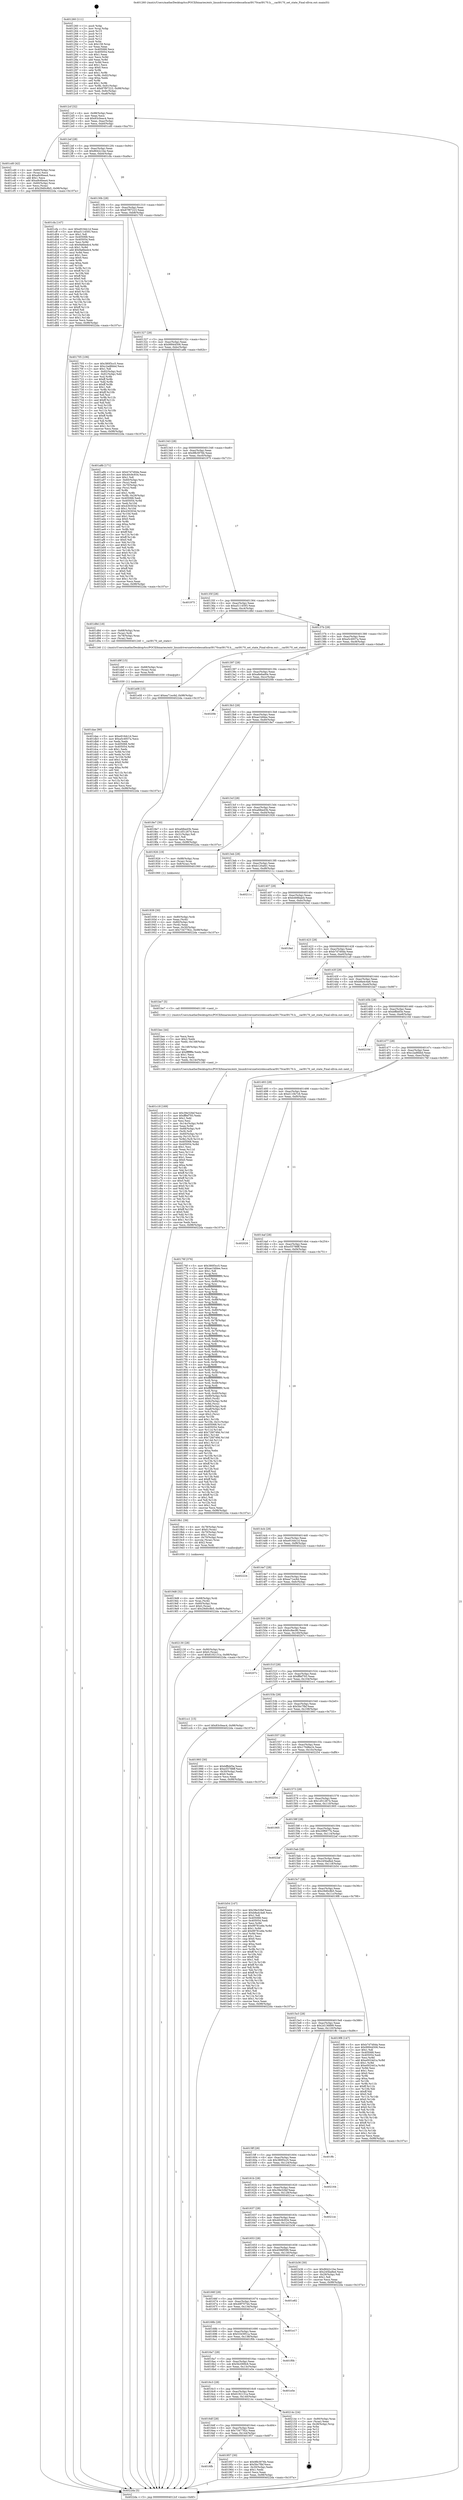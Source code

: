 digraph "0x401260" {
  label = "0x401260 (/mnt/c/Users/mathe/Desktop/tcc/POCII/binaries/extr_linuxdriversnetwirelessathcarl9170carl9170.h___carl9170_set_state_Final-ollvm.out::main(0))"
  labelloc = "t"
  node[shape=record]

  Entry [label="",width=0.3,height=0.3,shape=circle,fillcolor=black,style=filled]
  "0x4012cf" [label="{
     0x4012cf [32]\l
     | [instrs]\l
     &nbsp;&nbsp;0x4012cf \<+6\>: mov -0x98(%rbp),%eax\l
     &nbsp;&nbsp;0x4012d5 \<+2\>: mov %eax,%ecx\l
     &nbsp;&nbsp;0x4012d7 \<+6\>: sub $0x83c0eac4,%ecx\l
     &nbsp;&nbsp;0x4012dd \<+6\>: mov %eax,-0xac(%rbp)\l
     &nbsp;&nbsp;0x4012e3 \<+6\>: mov %ecx,-0xb0(%rbp)\l
     &nbsp;&nbsp;0x4012e9 \<+6\>: je 0000000000401cd0 \<main+0xa70\>\l
  }"]
  "0x401cd0" [label="{
     0x401cd0 [42]\l
     | [instrs]\l
     &nbsp;&nbsp;0x401cd0 \<+4\>: mov -0x60(%rbp),%rax\l
     &nbsp;&nbsp;0x401cd4 \<+2\>: mov (%rax),%ecx\l
     &nbsp;&nbsp;0x401cd6 \<+6\>: sub $0xa9c6bea4,%ecx\l
     &nbsp;&nbsp;0x401cdc \<+3\>: add $0x1,%ecx\l
     &nbsp;&nbsp;0x401cdf \<+6\>: add $0xa9c6bea4,%ecx\l
     &nbsp;&nbsp;0x401ce5 \<+4\>: mov -0x60(%rbp),%rax\l
     &nbsp;&nbsp;0x401ce9 \<+2\>: mov %ecx,(%rax)\l
     &nbsp;&nbsp;0x401ceb \<+10\>: movl $0x29d0c8b5,-0x98(%rbp)\l
     &nbsp;&nbsp;0x401cf5 \<+5\>: jmp 00000000004022da \<main+0x107a\>\l
  }"]
  "0x4012ef" [label="{
     0x4012ef [28]\l
     | [instrs]\l
     &nbsp;&nbsp;0x4012ef \<+5\>: jmp 00000000004012f4 \<main+0x94\>\l
     &nbsp;&nbsp;0x4012f4 \<+6\>: mov -0xac(%rbp),%eax\l
     &nbsp;&nbsp;0x4012fa \<+5\>: sub $0x8642c1be,%eax\l
     &nbsp;&nbsp;0x4012ff \<+6\>: mov %eax,-0xb4(%rbp)\l
     &nbsp;&nbsp;0x401305 \<+6\>: je 0000000000401cfa \<main+0xa9a\>\l
  }"]
  Exit [label="",width=0.3,height=0.3,shape=circle,fillcolor=black,style=filled,peripheries=2]
  "0x401cfa" [label="{
     0x401cfa [147]\l
     | [instrs]\l
     &nbsp;&nbsp;0x401cfa \<+5\>: mov $0xe916dc1d,%eax\l
     &nbsp;&nbsp;0x401cff \<+5\>: mov $0xa5114593,%ecx\l
     &nbsp;&nbsp;0x401d04 \<+2\>: mov $0x1,%dl\l
     &nbsp;&nbsp;0x401d06 \<+7\>: mov 0x405068,%esi\l
     &nbsp;&nbsp;0x401d0d \<+7\>: mov 0x405054,%edi\l
     &nbsp;&nbsp;0x401d14 \<+3\>: mov %esi,%r8d\l
     &nbsp;&nbsp;0x401d17 \<+7\>: sub $0x9a6bedc4,%r8d\l
     &nbsp;&nbsp;0x401d1e \<+4\>: sub $0x1,%r8d\l
     &nbsp;&nbsp;0x401d22 \<+7\>: add $0x9a6bedc4,%r8d\l
     &nbsp;&nbsp;0x401d29 \<+4\>: imul %r8d,%esi\l
     &nbsp;&nbsp;0x401d2d \<+3\>: and $0x1,%esi\l
     &nbsp;&nbsp;0x401d30 \<+3\>: cmp $0x0,%esi\l
     &nbsp;&nbsp;0x401d33 \<+4\>: sete %r9b\l
     &nbsp;&nbsp;0x401d37 \<+3\>: cmp $0xa,%edi\l
     &nbsp;&nbsp;0x401d3a \<+4\>: setl %r10b\l
     &nbsp;&nbsp;0x401d3e \<+3\>: mov %r9b,%r11b\l
     &nbsp;&nbsp;0x401d41 \<+4\>: xor $0xff,%r11b\l
     &nbsp;&nbsp;0x401d45 \<+3\>: mov %r10b,%bl\l
     &nbsp;&nbsp;0x401d48 \<+3\>: xor $0xff,%bl\l
     &nbsp;&nbsp;0x401d4b \<+3\>: xor $0x0,%dl\l
     &nbsp;&nbsp;0x401d4e \<+3\>: mov %r11b,%r14b\l
     &nbsp;&nbsp;0x401d51 \<+4\>: and $0x0,%r14b\l
     &nbsp;&nbsp;0x401d55 \<+3\>: and %dl,%r9b\l
     &nbsp;&nbsp;0x401d58 \<+3\>: mov %bl,%r15b\l
     &nbsp;&nbsp;0x401d5b \<+4\>: and $0x0,%r15b\l
     &nbsp;&nbsp;0x401d5f \<+3\>: and %dl,%r10b\l
     &nbsp;&nbsp;0x401d62 \<+3\>: or %r9b,%r14b\l
     &nbsp;&nbsp;0x401d65 \<+3\>: or %r10b,%r15b\l
     &nbsp;&nbsp;0x401d68 \<+3\>: xor %r15b,%r14b\l
     &nbsp;&nbsp;0x401d6b \<+3\>: or %bl,%r11b\l
     &nbsp;&nbsp;0x401d6e \<+4\>: xor $0xff,%r11b\l
     &nbsp;&nbsp;0x401d72 \<+3\>: or $0x0,%dl\l
     &nbsp;&nbsp;0x401d75 \<+3\>: and %dl,%r11b\l
     &nbsp;&nbsp;0x401d78 \<+3\>: or %r11b,%r14b\l
     &nbsp;&nbsp;0x401d7b \<+4\>: test $0x1,%r14b\l
     &nbsp;&nbsp;0x401d7f \<+3\>: cmovne %ecx,%eax\l
     &nbsp;&nbsp;0x401d82 \<+6\>: mov %eax,-0x98(%rbp)\l
     &nbsp;&nbsp;0x401d88 \<+5\>: jmp 00000000004022da \<main+0x107a\>\l
  }"]
  "0x40130b" [label="{
     0x40130b [28]\l
     | [instrs]\l
     &nbsp;&nbsp;0x40130b \<+5\>: jmp 0000000000401310 \<main+0xb0\>\l
     &nbsp;&nbsp;0x401310 \<+6\>: mov -0xac(%rbp),%eax\l
     &nbsp;&nbsp;0x401316 \<+5\>: sub $0x87f97223,%eax\l
     &nbsp;&nbsp;0x40131b \<+6\>: mov %eax,-0xb8(%rbp)\l
     &nbsp;&nbsp;0x401321 \<+6\>: je 0000000000401705 \<main+0x4a5\>\l
  }"]
  "0x401dae" [label="{
     0x401dae [90]\l
     | [instrs]\l
     &nbsp;&nbsp;0x401dae \<+5\>: mov $0xe916dc1d,%esi\l
     &nbsp;&nbsp;0x401db3 \<+5\>: mov $0xa5c4937a,%ecx\l
     &nbsp;&nbsp;0x401db8 \<+2\>: xor %edx,%edx\l
     &nbsp;&nbsp;0x401dba \<+8\>: mov 0x405068,%r8d\l
     &nbsp;&nbsp;0x401dc2 \<+8\>: mov 0x405054,%r9d\l
     &nbsp;&nbsp;0x401dca \<+3\>: sub $0x1,%edx\l
     &nbsp;&nbsp;0x401dcd \<+3\>: mov %r8d,%r10d\l
     &nbsp;&nbsp;0x401dd0 \<+3\>: add %edx,%r10d\l
     &nbsp;&nbsp;0x401dd3 \<+4\>: imul %r10d,%r8d\l
     &nbsp;&nbsp;0x401dd7 \<+4\>: and $0x1,%r8d\l
     &nbsp;&nbsp;0x401ddb \<+4\>: cmp $0x0,%r8d\l
     &nbsp;&nbsp;0x401ddf \<+4\>: sete %r11b\l
     &nbsp;&nbsp;0x401de3 \<+4\>: cmp $0xa,%r9d\l
     &nbsp;&nbsp;0x401de7 \<+3\>: setl %bl\l
     &nbsp;&nbsp;0x401dea \<+3\>: mov %r11b,%r14b\l
     &nbsp;&nbsp;0x401ded \<+3\>: and %bl,%r14b\l
     &nbsp;&nbsp;0x401df0 \<+3\>: xor %bl,%r11b\l
     &nbsp;&nbsp;0x401df3 \<+3\>: or %r11b,%r14b\l
     &nbsp;&nbsp;0x401df6 \<+4\>: test $0x1,%r14b\l
     &nbsp;&nbsp;0x401dfa \<+3\>: cmovne %ecx,%esi\l
     &nbsp;&nbsp;0x401dfd \<+6\>: mov %esi,-0x98(%rbp)\l
     &nbsp;&nbsp;0x401e03 \<+5\>: jmp 00000000004022da \<main+0x107a\>\l
  }"]
  "0x401705" [label="{
     0x401705 [106]\l
     | [instrs]\l
     &nbsp;&nbsp;0x401705 \<+5\>: mov $0x380f3cc5,%eax\l
     &nbsp;&nbsp;0x40170a \<+5\>: mov $0xc2ad6bbd,%ecx\l
     &nbsp;&nbsp;0x40170f \<+2\>: mov $0x1,%dl\l
     &nbsp;&nbsp;0x401711 \<+7\>: mov -0x92(%rbp),%sil\l
     &nbsp;&nbsp;0x401718 \<+7\>: mov -0x91(%rbp),%dil\l
     &nbsp;&nbsp;0x40171f \<+3\>: mov %sil,%r8b\l
     &nbsp;&nbsp;0x401722 \<+4\>: xor $0xff,%r8b\l
     &nbsp;&nbsp;0x401726 \<+3\>: mov %dil,%r9b\l
     &nbsp;&nbsp;0x401729 \<+4\>: xor $0xff,%r9b\l
     &nbsp;&nbsp;0x40172d \<+3\>: xor $0x1,%dl\l
     &nbsp;&nbsp;0x401730 \<+3\>: mov %r8b,%r10b\l
     &nbsp;&nbsp;0x401733 \<+4\>: and $0xff,%r10b\l
     &nbsp;&nbsp;0x401737 \<+3\>: and %dl,%sil\l
     &nbsp;&nbsp;0x40173a \<+3\>: mov %r9b,%r11b\l
     &nbsp;&nbsp;0x40173d \<+4\>: and $0xff,%r11b\l
     &nbsp;&nbsp;0x401741 \<+3\>: and %dl,%dil\l
     &nbsp;&nbsp;0x401744 \<+3\>: or %sil,%r10b\l
     &nbsp;&nbsp;0x401747 \<+3\>: or %dil,%r11b\l
     &nbsp;&nbsp;0x40174a \<+3\>: xor %r11b,%r10b\l
     &nbsp;&nbsp;0x40174d \<+3\>: or %r9b,%r8b\l
     &nbsp;&nbsp;0x401750 \<+4\>: xor $0xff,%r8b\l
     &nbsp;&nbsp;0x401754 \<+3\>: or $0x1,%dl\l
     &nbsp;&nbsp;0x401757 \<+3\>: and %dl,%r8b\l
     &nbsp;&nbsp;0x40175a \<+3\>: or %r8b,%r10b\l
     &nbsp;&nbsp;0x40175d \<+4\>: test $0x1,%r10b\l
     &nbsp;&nbsp;0x401761 \<+3\>: cmovne %ecx,%eax\l
     &nbsp;&nbsp;0x401764 \<+6\>: mov %eax,-0x98(%rbp)\l
     &nbsp;&nbsp;0x40176a \<+5\>: jmp 00000000004022da \<main+0x107a\>\l
  }"]
  "0x401327" [label="{
     0x401327 [28]\l
     | [instrs]\l
     &nbsp;&nbsp;0x401327 \<+5\>: jmp 000000000040132c \<main+0xcc\>\l
     &nbsp;&nbsp;0x40132c \<+6\>: mov -0xac(%rbp),%eax\l
     &nbsp;&nbsp;0x401332 \<+5\>: sub $0x99944506,%eax\l
     &nbsp;&nbsp;0x401337 \<+6\>: mov %eax,-0xbc(%rbp)\l
     &nbsp;&nbsp;0x40133d \<+6\>: je 0000000000401a8b \<main+0x82b\>\l
  }"]
  "0x4022da" [label="{
     0x4022da [5]\l
     | [instrs]\l
     &nbsp;&nbsp;0x4022da \<+5\>: jmp 00000000004012cf \<main+0x6f\>\l
  }"]
  "0x401260" [label="{
     0x401260 [111]\l
     | [instrs]\l
     &nbsp;&nbsp;0x401260 \<+1\>: push %rbp\l
     &nbsp;&nbsp;0x401261 \<+3\>: mov %rsp,%rbp\l
     &nbsp;&nbsp;0x401264 \<+2\>: push %r15\l
     &nbsp;&nbsp;0x401266 \<+2\>: push %r14\l
     &nbsp;&nbsp;0x401268 \<+2\>: push %r13\l
     &nbsp;&nbsp;0x40126a \<+2\>: push %r12\l
     &nbsp;&nbsp;0x40126c \<+1\>: push %rbx\l
     &nbsp;&nbsp;0x40126d \<+7\>: sub $0x158,%rsp\l
     &nbsp;&nbsp;0x401274 \<+2\>: xor %eax,%eax\l
     &nbsp;&nbsp;0x401276 \<+7\>: mov 0x405068,%ecx\l
     &nbsp;&nbsp;0x40127d \<+7\>: mov 0x405054,%edx\l
     &nbsp;&nbsp;0x401284 \<+3\>: sub $0x1,%eax\l
     &nbsp;&nbsp;0x401287 \<+3\>: mov %ecx,%r8d\l
     &nbsp;&nbsp;0x40128a \<+3\>: add %eax,%r8d\l
     &nbsp;&nbsp;0x40128d \<+4\>: imul %r8d,%ecx\l
     &nbsp;&nbsp;0x401291 \<+3\>: and $0x1,%ecx\l
     &nbsp;&nbsp;0x401294 \<+3\>: cmp $0x0,%ecx\l
     &nbsp;&nbsp;0x401297 \<+4\>: sete %r9b\l
     &nbsp;&nbsp;0x40129b \<+4\>: and $0x1,%r9b\l
     &nbsp;&nbsp;0x40129f \<+7\>: mov %r9b,-0x92(%rbp)\l
     &nbsp;&nbsp;0x4012a6 \<+3\>: cmp $0xa,%edx\l
     &nbsp;&nbsp;0x4012a9 \<+4\>: setl %r9b\l
     &nbsp;&nbsp;0x4012ad \<+4\>: and $0x1,%r9b\l
     &nbsp;&nbsp;0x4012b1 \<+7\>: mov %r9b,-0x91(%rbp)\l
     &nbsp;&nbsp;0x4012b8 \<+10\>: movl $0x87f97223,-0x98(%rbp)\l
     &nbsp;&nbsp;0x4012c2 \<+6\>: mov %edi,-0x9c(%rbp)\l
     &nbsp;&nbsp;0x4012c8 \<+7\>: mov %rsi,-0xa8(%rbp)\l
  }"]
  "0x401d9f" [label="{
     0x401d9f [15]\l
     | [instrs]\l
     &nbsp;&nbsp;0x401d9f \<+4\>: mov -0x68(%rbp),%rax\l
     &nbsp;&nbsp;0x401da3 \<+3\>: mov (%rax),%rax\l
     &nbsp;&nbsp;0x401da6 \<+3\>: mov %rax,%rdi\l
     &nbsp;&nbsp;0x401da9 \<+5\>: call 0000000000401030 \<free@plt\>\l
     | [calls]\l
     &nbsp;&nbsp;0x401030 \{1\} (unknown)\l
  }"]
  "0x401a8b" [label="{
     0x401a8b [171]\l
     | [instrs]\l
     &nbsp;&nbsp;0x401a8b \<+5\>: mov $0xb7d7d0da,%eax\l
     &nbsp;&nbsp;0x401a90 \<+5\>: mov $0x40c9c934,%ecx\l
     &nbsp;&nbsp;0x401a95 \<+2\>: mov $0x1,%dl\l
     &nbsp;&nbsp;0x401a97 \<+4\>: mov -0x60(%rbp),%rsi\l
     &nbsp;&nbsp;0x401a9b \<+2\>: mov (%rsi),%edi\l
     &nbsp;&nbsp;0x401a9d \<+4\>: mov -0x70(%rbp),%rsi\l
     &nbsp;&nbsp;0x401aa1 \<+2\>: cmp (%rsi),%edi\l
     &nbsp;&nbsp;0x401aa3 \<+4\>: setl %r8b\l
     &nbsp;&nbsp;0x401aa7 \<+4\>: and $0x1,%r8b\l
     &nbsp;&nbsp;0x401aab \<+4\>: mov %r8b,-0x29(%rbp)\l
     &nbsp;&nbsp;0x401aaf \<+7\>: mov 0x405068,%edi\l
     &nbsp;&nbsp;0x401ab6 \<+8\>: mov 0x405054,%r9d\l
     &nbsp;&nbsp;0x401abe \<+3\>: mov %edi,%r10d\l
     &nbsp;&nbsp;0x401ac1 \<+7\>: add $0x430303d,%r10d\l
     &nbsp;&nbsp;0x401ac8 \<+4\>: sub $0x1,%r10d\l
     &nbsp;&nbsp;0x401acc \<+7\>: sub $0x430303d,%r10d\l
     &nbsp;&nbsp;0x401ad3 \<+4\>: imul %r10d,%edi\l
     &nbsp;&nbsp;0x401ad7 \<+3\>: and $0x1,%edi\l
     &nbsp;&nbsp;0x401ada \<+3\>: cmp $0x0,%edi\l
     &nbsp;&nbsp;0x401add \<+4\>: sete %r8b\l
     &nbsp;&nbsp;0x401ae1 \<+4\>: cmp $0xa,%r9d\l
     &nbsp;&nbsp;0x401ae5 \<+4\>: setl %r11b\l
     &nbsp;&nbsp;0x401ae9 \<+3\>: mov %r8b,%bl\l
     &nbsp;&nbsp;0x401aec \<+3\>: xor $0xff,%bl\l
     &nbsp;&nbsp;0x401aef \<+3\>: mov %r11b,%r14b\l
     &nbsp;&nbsp;0x401af2 \<+4\>: xor $0xff,%r14b\l
     &nbsp;&nbsp;0x401af6 \<+3\>: xor $0x0,%dl\l
     &nbsp;&nbsp;0x401af9 \<+3\>: mov %bl,%r15b\l
     &nbsp;&nbsp;0x401afc \<+4\>: and $0x0,%r15b\l
     &nbsp;&nbsp;0x401b00 \<+3\>: and %dl,%r8b\l
     &nbsp;&nbsp;0x401b03 \<+3\>: mov %r14b,%r12b\l
     &nbsp;&nbsp;0x401b06 \<+4\>: and $0x0,%r12b\l
     &nbsp;&nbsp;0x401b0a \<+3\>: and %dl,%r11b\l
     &nbsp;&nbsp;0x401b0d \<+3\>: or %r8b,%r15b\l
     &nbsp;&nbsp;0x401b10 \<+3\>: or %r11b,%r12b\l
     &nbsp;&nbsp;0x401b13 \<+3\>: xor %r12b,%r15b\l
     &nbsp;&nbsp;0x401b16 \<+3\>: or %r14b,%bl\l
     &nbsp;&nbsp;0x401b19 \<+3\>: xor $0xff,%bl\l
     &nbsp;&nbsp;0x401b1c \<+3\>: or $0x0,%dl\l
     &nbsp;&nbsp;0x401b1f \<+2\>: and %dl,%bl\l
     &nbsp;&nbsp;0x401b21 \<+3\>: or %bl,%r15b\l
     &nbsp;&nbsp;0x401b24 \<+4\>: test $0x1,%r15b\l
     &nbsp;&nbsp;0x401b28 \<+3\>: cmovne %ecx,%eax\l
     &nbsp;&nbsp;0x401b2b \<+6\>: mov %eax,-0x98(%rbp)\l
     &nbsp;&nbsp;0x401b31 \<+5\>: jmp 00000000004022da \<main+0x107a\>\l
  }"]
  "0x401343" [label="{
     0x401343 [28]\l
     | [instrs]\l
     &nbsp;&nbsp;0x401343 \<+5\>: jmp 0000000000401348 \<main+0xe8\>\l
     &nbsp;&nbsp;0x401348 \<+6\>: mov -0xac(%rbp),%eax\l
     &nbsp;&nbsp;0x40134e \<+5\>: sub $0x9fb3976b,%eax\l
     &nbsp;&nbsp;0x401353 \<+6\>: mov %eax,-0xc0(%rbp)\l
     &nbsp;&nbsp;0x401359 \<+6\>: je 0000000000401975 \<main+0x715\>\l
  }"]
  "0x401c18" [label="{
     0x401c18 [169]\l
     | [instrs]\l
     &nbsp;&nbsp;0x401c18 \<+5\>: mov $0x39e32fef,%ecx\l
     &nbsp;&nbsp;0x401c1d \<+5\>: mov $0xfffef793,%edx\l
     &nbsp;&nbsp;0x401c22 \<+3\>: mov $0x1,%dil\l
     &nbsp;&nbsp;0x401c25 \<+2\>: xor %esi,%esi\l
     &nbsp;&nbsp;0x401c27 \<+7\>: mov -0x14c(%rbp),%r8d\l
     &nbsp;&nbsp;0x401c2e \<+4\>: imul %eax,%r8d\l
     &nbsp;&nbsp;0x401c32 \<+4\>: mov -0x68(%rbp),%r9\l
     &nbsp;&nbsp;0x401c36 \<+3\>: mov (%r9),%r9\l
     &nbsp;&nbsp;0x401c39 \<+4\>: mov -0x60(%rbp),%r10\l
     &nbsp;&nbsp;0x401c3d \<+3\>: movslq (%r10),%r10\l
     &nbsp;&nbsp;0x401c40 \<+4\>: mov %r8d,(%r9,%r10,4)\l
     &nbsp;&nbsp;0x401c44 \<+7\>: mov 0x405068,%eax\l
     &nbsp;&nbsp;0x401c4b \<+8\>: mov 0x405054,%r8d\l
     &nbsp;&nbsp;0x401c53 \<+3\>: sub $0x1,%esi\l
     &nbsp;&nbsp;0x401c56 \<+3\>: mov %eax,%r11d\l
     &nbsp;&nbsp;0x401c59 \<+3\>: add %esi,%r11d\l
     &nbsp;&nbsp;0x401c5c \<+4\>: imul %r11d,%eax\l
     &nbsp;&nbsp;0x401c60 \<+3\>: and $0x1,%eax\l
     &nbsp;&nbsp;0x401c63 \<+3\>: cmp $0x0,%eax\l
     &nbsp;&nbsp;0x401c66 \<+3\>: sete %bl\l
     &nbsp;&nbsp;0x401c69 \<+4\>: cmp $0xa,%r8d\l
     &nbsp;&nbsp;0x401c6d \<+4\>: setl %r14b\l
     &nbsp;&nbsp;0x401c71 \<+3\>: mov %bl,%r15b\l
     &nbsp;&nbsp;0x401c74 \<+4\>: xor $0xff,%r15b\l
     &nbsp;&nbsp;0x401c78 \<+3\>: mov %r14b,%r12b\l
     &nbsp;&nbsp;0x401c7b \<+4\>: xor $0xff,%r12b\l
     &nbsp;&nbsp;0x401c7f \<+4\>: xor $0x0,%dil\l
     &nbsp;&nbsp;0x401c83 \<+3\>: mov %r15b,%r13b\l
     &nbsp;&nbsp;0x401c86 \<+4\>: and $0x0,%r13b\l
     &nbsp;&nbsp;0x401c8a \<+3\>: and %dil,%bl\l
     &nbsp;&nbsp;0x401c8d \<+3\>: mov %r12b,%al\l
     &nbsp;&nbsp;0x401c90 \<+2\>: and $0x0,%al\l
     &nbsp;&nbsp;0x401c92 \<+3\>: and %dil,%r14b\l
     &nbsp;&nbsp;0x401c95 \<+3\>: or %bl,%r13b\l
     &nbsp;&nbsp;0x401c98 \<+3\>: or %r14b,%al\l
     &nbsp;&nbsp;0x401c9b \<+3\>: xor %al,%r13b\l
     &nbsp;&nbsp;0x401c9e \<+3\>: or %r12b,%r15b\l
     &nbsp;&nbsp;0x401ca1 \<+4\>: xor $0xff,%r15b\l
     &nbsp;&nbsp;0x401ca5 \<+4\>: or $0x0,%dil\l
     &nbsp;&nbsp;0x401ca9 \<+3\>: and %dil,%r15b\l
     &nbsp;&nbsp;0x401cac \<+3\>: or %r15b,%r13b\l
     &nbsp;&nbsp;0x401caf \<+4\>: test $0x1,%r13b\l
     &nbsp;&nbsp;0x401cb3 \<+3\>: cmovne %edx,%ecx\l
     &nbsp;&nbsp;0x401cb6 \<+6\>: mov %ecx,-0x98(%rbp)\l
     &nbsp;&nbsp;0x401cbc \<+5\>: jmp 00000000004022da \<main+0x107a\>\l
  }"]
  "0x401975" [label="{
     0x401975\l
  }", style=dashed]
  "0x40135f" [label="{
     0x40135f [28]\l
     | [instrs]\l
     &nbsp;&nbsp;0x40135f \<+5\>: jmp 0000000000401364 \<main+0x104\>\l
     &nbsp;&nbsp;0x401364 \<+6\>: mov -0xac(%rbp),%eax\l
     &nbsp;&nbsp;0x40136a \<+5\>: sub $0xa5114593,%eax\l
     &nbsp;&nbsp;0x40136f \<+6\>: mov %eax,-0xc4(%rbp)\l
     &nbsp;&nbsp;0x401375 \<+6\>: je 0000000000401d8d \<main+0xb2d\>\l
  }"]
  "0x401bec" [label="{
     0x401bec [44]\l
     | [instrs]\l
     &nbsp;&nbsp;0x401bec \<+2\>: xor %ecx,%ecx\l
     &nbsp;&nbsp;0x401bee \<+5\>: mov $0x2,%edx\l
     &nbsp;&nbsp;0x401bf3 \<+6\>: mov %edx,-0x148(%rbp)\l
     &nbsp;&nbsp;0x401bf9 \<+1\>: cltd\l
     &nbsp;&nbsp;0x401bfa \<+6\>: mov -0x148(%rbp),%esi\l
     &nbsp;&nbsp;0x401c00 \<+2\>: idiv %esi\l
     &nbsp;&nbsp;0x401c02 \<+6\>: imul $0xfffffffe,%edx,%edx\l
     &nbsp;&nbsp;0x401c08 \<+3\>: sub $0x1,%ecx\l
     &nbsp;&nbsp;0x401c0b \<+2\>: sub %ecx,%edx\l
     &nbsp;&nbsp;0x401c0d \<+6\>: mov %edx,-0x14c(%rbp)\l
     &nbsp;&nbsp;0x401c13 \<+5\>: call 0000000000401160 \<next_i\>\l
     | [calls]\l
     &nbsp;&nbsp;0x401160 \{1\} (/mnt/c/Users/mathe/Desktop/tcc/POCII/binaries/extr_linuxdriversnetwirelessathcarl9170carl9170.h___carl9170_set_state_Final-ollvm.out::next_i)\l
  }"]
  "0x401d8d" [label="{
     0x401d8d [18]\l
     | [instrs]\l
     &nbsp;&nbsp;0x401d8d \<+4\>: mov -0x68(%rbp),%rax\l
     &nbsp;&nbsp;0x401d91 \<+3\>: mov (%rax),%rdi\l
     &nbsp;&nbsp;0x401d94 \<+4\>: mov -0x78(%rbp),%rax\l
     &nbsp;&nbsp;0x401d98 \<+2\>: mov (%rax),%esi\l
     &nbsp;&nbsp;0x401d9a \<+5\>: call 0000000000401240 \<__carl9170_set_state\>\l
     | [calls]\l
     &nbsp;&nbsp;0x401240 \{1\} (/mnt/c/Users/mathe/Desktop/tcc/POCII/binaries/extr_linuxdriversnetwirelessathcarl9170carl9170.h___carl9170_set_state_Final-ollvm.out::__carl9170_set_state)\l
  }"]
  "0x40137b" [label="{
     0x40137b [28]\l
     | [instrs]\l
     &nbsp;&nbsp;0x40137b \<+5\>: jmp 0000000000401380 \<main+0x120\>\l
     &nbsp;&nbsp;0x401380 \<+6\>: mov -0xac(%rbp),%eax\l
     &nbsp;&nbsp;0x401386 \<+5\>: sub $0xa5c4937a,%eax\l
     &nbsp;&nbsp;0x40138b \<+6\>: mov %eax,-0xc8(%rbp)\l
     &nbsp;&nbsp;0x401391 \<+6\>: je 0000000000401e08 \<main+0xba8\>\l
  }"]
  "0x4019d8" [label="{
     0x4019d8 [32]\l
     | [instrs]\l
     &nbsp;&nbsp;0x4019d8 \<+4\>: mov -0x68(%rbp),%rdi\l
     &nbsp;&nbsp;0x4019dc \<+3\>: mov %rax,(%rdi)\l
     &nbsp;&nbsp;0x4019df \<+4\>: mov -0x60(%rbp),%rax\l
     &nbsp;&nbsp;0x4019e3 \<+6\>: movl $0x0,(%rax)\l
     &nbsp;&nbsp;0x4019e9 \<+10\>: movl $0x29d0c8b5,-0x98(%rbp)\l
     &nbsp;&nbsp;0x4019f3 \<+5\>: jmp 00000000004022da \<main+0x107a\>\l
  }"]
  "0x401e08" [label="{
     0x401e08 [15]\l
     | [instrs]\l
     &nbsp;&nbsp;0x401e08 \<+10\>: movl $0xea71ec6d,-0x98(%rbp)\l
     &nbsp;&nbsp;0x401e12 \<+5\>: jmp 00000000004022da \<main+0x107a\>\l
  }"]
  "0x401397" [label="{
     0x401397 [28]\l
     | [instrs]\l
     &nbsp;&nbsp;0x401397 \<+5\>: jmp 000000000040139c \<main+0x13c\>\l
     &nbsp;&nbsp;0x40139c \<+6\>: mov -0xac(%rbp),%eax\l
     &nbsp;&nbsp;0x4013a2 \<+5\>: sub $0xa8e6ad0e,%eax\l
     &nbsp;&nbsp;0x4013a7 \<+6\>: mov %eax,-0xcc(%rbp)\l
     &nbsp;&nbsp;0x4013ad \<+6\>: je 00000000004020fe \<main+0xe9e\>\l
  }"]
  "0x4016fb" [label="{
     0x4016fb\l
  }", style=dashed]
  "0x4020fe" [label="{
     0x4020fe\l
  }", style=dashed]
  "0x4013b3" [label="{
     0x4013b3 [28]\l
     | [instrs]\l
     &nbsp;&nbsp;0x4013b3 \<+5\>: jmp 00000000004013b8 \<main+0x158\>\l
     &nbsp;&nbsp;0x4013b8 \<+6\>: mov -0xac(%rbp),%eax\l
     &nbsp;&nbsp;0x4013be \<+5\>: sub $0xae1bfdee,%eax\l
     &nbsp;&nbsp;0x4013c3 \<+6\>: mov %eax,-0xd0(%rbp)\l
     &nbsp;&nbsp;0x4013c9 \<+6\>: je 00000000004018e7 \<main+0x687\>\l
  }"]
  "0x401957" [label="{
     0x401957 [30]\l
     | [instrs]\l
     &nbsp;&nbsp;0x401957 \<+5\>: mov $0x9fb3976b,%eax\l
     &nbsp;&nbsp;0x40195c \<+5\>: mov $0x5bc7fbf,%ecx\l
     &nbsp;&nbsp;0x401961 \<+3\>: mov -0x30(%rbp),%edx\l
     &nbsp;&nbsp;0x401964 \<+3\>: cmp $0x1,%edx\l
     &nbsp;&nbsp;0x401967 \<+3\>: cmovl %ecx,%eax\l
     &nbsp;&nbsp;0x40196a \<+6\>: mov %eax,-0x98(%rbp)\l
     &nbsp;&nbsp;0x401970 \<+5\>: jmp 00000000004022da \<main+0x107a\>\l
  }"]
  "0x4018e7" [label="{
     0x4018e7 [30]\l
     | [instrs]\l
     &nbsp;&nbsp;0x4018e7 \<+5\>: mov $0xafdbed3b,%eax\l
     &nbsp;&nbsp;0x4018ec \<+5\>: mov $0x1d512674,%ecx\l
     &nbsp;&nbsp;0x4018f1 \<+3\>: mov -0x31(%rbp),%dl\l
     &nbsp;&nbsp;0x4018f4 \<+3\>: test $0x1,%dl\l
     &nbsp;&nbsp;0x4018f7 \<+3\>: cmovne %ecx,%eax\l
     &nbsp;&nbsp;0x4018fa \<+6\>: mov %eax,-0x98(%rbp)\l
     &nbsp;&nbsp;0x401900 \<+5\>: jmp 00000000004022da \<main+0x107a\>\l
  }"]
  "0x4013cf" [label="{
     0x4013cf [28]\l
     | [instrs]\l
     &nbsp;&nbsp;0x4013cf \<+5\>: jmp 00000000004013d4 \<main+0x174\>\l
     &nbsp;&nbsp;0x4013d4 \<+6\>: mov -0xac(%rbp),%eax\l
     &nbsp;&nbsp;0x4013da \<+5\>: sub $0xafdbed3b,%eax\l
     &nbsp;&nbsp;0x4013df \<+6\>: mov %eax,-0xd4(%rbp)\l
     &nbsp;&nbsp;0x4013e5 \<+6\>: je 0000000000401926 \<main+0x6c6\>\l
  }"]
  "0x4016df" [label="{
     0x4016df [28]\l
     | [instrs]\l
     &nbsp;&nbsp;0x4016df \<+5\>: jmp 00000000004016e4 \<main+0x484\>\l
     &nbsp;&nbsp;0x4016e4 \<+6\>: mov -0xac(%rbp),%eax\l
     &nbsp;&nbsp;0x4016ea \<+5\>: sub $0x7347782c,%eax\l
     &nbsp;&nbsp;0x4016ef \<+6\>: mov %eax,-0x144(%rbp)\l
     &nbsp;&nbsp;0x4016f5 \<+6\>: je 0000000000401957 \<main+0x6f7\>\l
  }"]
  "0x401926" [label="{
     0x401926 [19]\l
     | [instrs]\l
     &nbsp;&nbsp;0x401926 \<+7\>: mov -0x88(%rbp),%rax\l
     &nbsp;&nbsp;0x40192d \<+3\>: mov (%rax),%rax\l
     &nbsp;&nbsp;0x401930 \<+4\>: mov 0x8(%rax),%rdi\l
     &nbsp;&nbsp;0x401934 \<+5\>: call 0000000000401060 \<atoi@plt\>\l
     | [calls]\l
     &nbsp;&nbsp;0x401060 \{1\} (unknown)\l
  }"]
  "0x4013eb" [label="{
     0x4013eb [28]\l
     | [instrs]\l
     &nbsp;&nbsp;0x4013eb \<+5\>: jmp 00000000004013f0 \<main+0x190\>\l
     &nbsp;&nbsp;0x4013f0 \<+6\>: mov -0xac(%rbp),%eax\l
     &nbsp;&nbsp;0x4013f6 \<+5\>: sub $0xb120afd1,%eax\l
     &nbsp;&nbsp;0x4013fb \<+6\>: mov %eax,-0xd8(%rbp)\l
     &nbsp;&nbsp;0x401401 \<+6\>: je 000000000040211c \<main+0xebc\>\l
  }"]
  "0x40214c" [label="{
     0x40214c [24]\l
     | [instrs]\l
     &nbsp;&nbsp;0x40214c \<+7\>: mov -0x90(%rbp),%rax\l
     &nbsp;&nbsp;0x402153 \<+2\>: mov (%rax),%eax\l
     &nbsp;&nbsp;0x402155 \<+4\>: lea -0x28(%rbp),%rsp\l
     &nbsp;&nbsp;0x402159 \<+1\>: pop %rbx\l
     &nbsp;&nbsp;0x40215a \<+2\>: pop %r12\l
     &nbsp;&nbsp;0x40215c \<+2\>: pop %r13\l
     &nbsp;&nbsp;0x40215e \<+2\>: pop %r14\l
     &nbsp;&nbsp;0x402160 \<+2\>: pop %r15\l
     &nbsp;&nbsp;0x402162 \<+1\>: pop %rbp\l
     &nbsp;&nbsp;0x402163 \<+1\>: ret\l
  }"]
  "0x40211c" [label="{
     0x40211c\l
  }", style=dashed]
  "0x401407" [label="{
     0x401407 [28]\l
     | [instrs]\l
     &nbsp;&nbsp;0x401407 \<+5\>: jmp 000000000040140c \<main+0x1ac\>\l
     &nbsp;&nbsp;0x40140c \<+6\>: mov -0xac(%rbp),%eax\l
     &nbsp;&nbsp;0x401412 \<+5\>: sub $0xb468bab4,%eax\l
     &nbsp;&nbsp;0x401417 \<+6\>: mov %eax,-0xdc(%rbp)\l
     &nbsp;&nbsp;0x40141d \<+6\>: je 0000000000401fed \<main+0xd8d\>\l
  }"]
  "0x4016c3" [label="{
     0x4016c3 [28]\l
     | [instrs]\l
     &nbsp;&nbsp;0x4016c3 \<+5\>: jmp 00000000004016c8 \<main+0x468\>\l
     &nbsp;&nbsp;0x4016c8 \<+6\>: mov -0xac(%rbp),%eax\l
     &nbsp;&nbsp;0x4016ce \<+5\>: sub $0x6192131a,%eax\l
     &nbsp;&nbsp;0x4016d3 \<+6\>: mov %eax,-0x140(%rbp)\l
     &nbsp;&nbsp;0x4016d9 \<+6\>: je 000000000040214c \<main+0xeec\>\l
  }"]
  "0x401fed" [label="{
     0x401fed\l
  }", style=dashed]
  "0x401423" [label="{
     0x401423 [28]\l
     | [instrs]\l
     &nbsp;&nbsp;0x401423 \<+5\>: jmp 0000000000401428 \<main+0x1c8\>\l
     &nbsp;&nbsp;0x401428 \<+6\>: mov -0xac(%rbp),%eax\l
     &nbsp;&nbsp;0x40142e \<+5\>: sub $0xb7d7d0da,%eax\l
     &nbsp;&nbsp;0x401433 \<+6\>: mov %eax,-0xe0(%rbp)\l
     &nbsp;&nbsp;0x401439 \<+6\>: je 00000000004021a9 \<main+0xf49\>\l
  }"]
  "0x401e5e" [label="{
     0x401e5e\l
  }", style=dashed]
  "0x4021a9" [label="{
     0x4021a9\l
  }", style=dashed]
  "0x40143f" [label="{
     0x40143f [28]\l
     | [instrs]\l
     &nbsp;&nbsp;0x40143f \<+5\>: jmp 0000000000401444 \<main+0x1e4\>\l
     &nbsp;&nbsp;0x401444 \<+6\>: mov -0xac(%rbp),%eax\l
     &nbsp;&nbsp;0x40144a \<+5\>: sub $0xb8a4c4a6,%eax\l
     &nbsp;&nbsp;0x40144f \<+6\>: mov %eax,-0xe4(%rbp)\l
     &nbsp;&nbsp;0x401455 \<+6\>: je 0000000000401be7 \<main+0x987\>\l
  }"]
  "0x4016a7" [label="{
     0x4016a7 [28]\l
     | [instrs]\l
     &nbsp;&nbsp;0x4016a7 \<+5\>: jmp 00000000004016ac \<main+0x44c\>\l
     &nbsp;&nbsp;0x4016ac \<+6\>: mov -0xac(%rbp),%eax\l
     &nbsp;&nbsp;0x4016b2 \<+5\>: sub $0x5b2069c6,%eax\l
     &nbsp;&nbsp;0x4016b7 \<+6\>: mov %eax,-0x13c(%rbp)\l
     &nbsp;&nbsp;0x4016bd \<+6\>: je 0000000000401e5e \<main+0xbfe\>\l
  }"]
  "0x401be7" [label="{
     0x401be7 [5]\l
     | [instrs]\l
     &nbsp;&nbsp;0x401be7 \<+5\>: call 0000000000401160 \<next_i\>\l
     | [calls]\l
     &nbsp;&nbsp;0x401160 \{1\} (/mnt/c/Users/mathe/Desktop/tcc/POCII/binaries/extr_linuxdriversnetwirelessathcarl9170carl9170.h___carl9170_set_state_Final-ollvm.out::next_i)\l
  }"]
  "0x40145b" [label="{
     0x40145b [28]\l
     | [instrs]\l
     &nbsp;&nbsp;0x40145b \<+5\>: jmp 0000000000401460 \<main+0x200\>\l
     &nbsp;&nbsp;0x401460 \<+6\>: mov -0xac(%rbp),%eax\l
     &nbsp;&nbsp;0x401466 \<+5\>: sub $0xbffbbf3e,%eax\l
     &nbsp;&nbsp;0x40146b \<+6\>: mov %eax,-0xe8(%rbp)\l
     &nbsp;&nbsp;0x401471 \<+6\>: je 000000000040210d \<main+0xead\>\l
  }"]
  "0x401f0b" [label="{
     0x401f0b\l
  }", style=dashed]
  "0x40210d" [label="{
     0x40210d\l
  }", style=dashed]
  "0x401477" [label="{
     0x401477 [28]\l
     | [instrs]\l
     &nbsp;&nbsp;0x401477 \<+5\>: jmp 000000000040147c \<main+0x21c\>\l
     &nbsp;&nbsp;0x40147c \<+6\>: mov -0xac(%rbp),%eax\l
     &nbsp;&nbsp;0x401482 \<+5\>: sub $0xc2ad6bbd,%eax\l
     &nbsp;&nbsp;0x401487 \<+6\>: mov %eax,-0xec(%rbp)\l
     &nbsp;&nbsp;0x40148d \<+6\>: je 000000000040176f \<main+0x50f\>\l
  }"]
  "0x40168b" [label="{
     0x40168b [28]\l
     | [instrs]\l
     &nbsp;&nbsp;0x40168b \<+5\>: jmp 0000000000401690 \<main+0x430\>\l
     &nbsp;&nbsp;0x401690 \<+6\>: mov -0xac(%rbp),%eax\l
     &nbsp;&nbsp;0x401696 \<+5\>: sub $0x5343951a,%eax\l
     &nbsp;&nbsp;0x40169b \<+6\>: mov %eax,-0x138(%rbp)\l
     &nbsp;&nbsp;0x4016a1 \<+6\>: je 0000000000401f0b \<main+0xcab\>\l
  }"]
  "0x40176f" [label="{
     0x40176f [376]\l
     | [instrs]\l
     &nbsp;&nbsp;0x40176f \<+5\>: mov $0x380f3cc5,%eax\l
     &nbsp;&nbsp;0x401774 \<+5\>: mov $0xae1bfdee,%ecx\l
     &nbsp;&nbsp;0x401779 \<+2\>: mov $0x1,%dl\l
     &nbsp;&nbsp;0x40177b \<+3\>: mov %rsp,%rsi\l
     &nbsp;&nbsp;0x40177e \<+4\>: add $0xfffffffffffffff0,%rsi\l
     &nbsp;&nbsp;0x401782 \<+3\>: mov %rsi,%rsp\l
     &nbsp;&nbsp;0x401785 \<+7\>: mov %rsi,-0x90(%rbp)\l
     &nbsp;&nbsp;0x40178c \<+3\>: mov %rsp,%rsi\l
     &nbsp;&nbsp;0x40178f \<+4\>: add $0xfffffffffffffff0,%rsi\l
     &nbsp;&nbsp;0x401793 \<+3\>: mov %rsi,%rsp\l
     &nbsp;&nbsp;0x401796 \<+3\>: mov %rsp,%rdi\l
     &nbsp;&nbsp;0x401799 \<+4\>: add $0xfffffffffffffff0,%rdi\l
     &nbsp;&nbsp;0x40179d \<+3\>: mov %rdi,%rsp\l
     &nbsp;&nbsp;0x4017a0 \<+7\>: mov %rdi,-0x88(%rbp)\l
     &nbsp;&nbsp;0x4017a7 \<+3\>: mov %rsp,%rdi\l
     &nbsp;&nbsp;0x4017aa \<+4\>: add $0xfffffffffffffff0,%rdi\l
     &nbsp;&nbsp;0x4017ae \<+3\>: mov %rdi,%rsp\l
     &nbsp;&nbsp;0x4017b1 \<+4\>: mov %rdi,-0x80(%rbp)\l
     &nbsp;&nbsp;0x4017b5 \<+3\>: mov %rsp,%rdi\l
     &nbsp;&nbsp;0x4017b8 \<+4\>: add $0xfffffffffffffff0,%rdi\l
     &nbsp;&nbsp;0x4017bc \<+3\>: mov %rdi,%rsp\l
     &nbsp;&nbsp;0x4017bf \<+4\>: mov %rdi,-0x78(%rbp)\l
     &nbsp;&nbsp;0x4017c3 \<+3\>: mov %rsp,%rdi\l
     &nbsp;&nbsp;0x4017c6 \<+4\>: add $0xfffffffffffffff0,%rdi\l
     &nbsp;&nbsp;0x4017ca \<+3\>: mov %rdi,%rsp\l
     &nbsp;&nbsp;0x4017cd \<+4\>: mov %rdi,-0x70(%rbp)\l
     &nbsp;&nbsp;0x4017d1 \<+3\>: mov %rsp,%rdi\l
     &nbsp;&nbsp;0x4017d4 \<+4\>: add $0xfffffffffffffff0,%rdi\l
     &nbsp;&nbsp;0x4017d8 \<+3\>: mov %rdi,%rsp\l
     &nbsp;&nbsp;0x4017db \<+4\>: mov %rdi,-0x68(%rbp)\l
     &nbsp;&nbsp;0x4017df \<+3\>: mov %rsp,%rdi\l
     &nbsp;&nbsp;0x4017e2 \<+4\>: add $0xfffffffffffffff0,%rdi\l
     &nbsp;&nbsp;0x4017e6 \<+3\>: mov %rdi,%rsp\l
     &nbsp;&nbsp;0x4017e9 \<+4\>: mov %rdi,-0x60(%rbp)\l
     &nbsp;&nbsp;0x4017ed \<+3\>: mov %rsp,%rdi\l
     &nbsp;&nbsp;0x4017f0 \<+4\>: add $0xfffffffffffffff0,%rdi\l
     &nbsp;&nbsp;0x4017f4 \<+3\>: mov %rdi,%rsp\l
     &nbsp;&nbsp;0x4017f7 \<+4\>: mov %rdi,-0x58(%rbp)\l
     &nbsp;&nbsp;0x4017fb \<+3\>: mov %rsp,%rdi\l
     &nbsp;&nbsp;0x4017fe \<+4\>: add $0xfffffffffffffff0,%rdi\l
     &nbsp;&nbsp;0x401802 \<+3\>: mov %rdi,%rsp\l
     &nbsp;&nbsp;0x401805 \<+4\>: mov %rdi,-0x50(%rbp)\l
     &nbsp;&nbsp;0x401809 \<+3\>: mov %rsp,%rdi\l
     &nbsp;&nbsp;0x40180c \<+4\>: add $0xfffffffffffffff0,%rdi\l
     &nbsp;&nbsp;0x401810 \<+3\>: mov %rdi,%rsp\l
     &nbsp;&nbsp;0x401813 \<+4\>: mov %rdi,-0x48(%rbp)\l
     &nbsp;&nbsp;0x401817 \<+3\>: mov %rsp,%rdi\l
     &nbsp;&nbsp;0x40181a \<+4\>: add $0xfffffffffffffff0,%rdi\l
     &nbsp;&nbsp;0x40181e \<+3\>: mov %rdi,%rsp\l
     &nbsp;&nbsp;0x401821 \<+4\>: mov %rdi,-0x40(%rbp)\l
     &nbsp;&nbsp;0x401825 \<+7\>: mov -0x90(%rbp),%rdi\l
     &nbsp;&nbsp;0x40182c \<+6\>: movl $0x0,(%rdi)\l
     &nbsp;&nbsp;0x401832 \<+7\>: mov -0x9c(%rbp),%r8d\l
     &nbsp;&nbsp;0x401839 \<+3\>: mov %r8d,(%rsi)\l
     &nbsp;&nbsp;0x40183c \<+7\>: mov -0x88(%rbp),%rdi\l
     &nbsp;&nbsp;0x401843 \<+7\>: mov -0xa8(%rbp),%r9\l
     &nbsp;&nbsp;0x40184a \<+3\>: mov %r9,(%rdi)\l
     &nbsp;&nbsp;0x40184d \<+3\>: cmpl $0x2,(%rsi)\l
     &nbsp;&nbsp;0x401850 \<+4\>: setne %r10b\l
     &nbsp;&nbsp;0x401854 \<+4\>: and $0x1,%r10b\l
     &nbsp;&nbsp;0x401858 \<+4\>: mov %r10b,-0x31(%rbp)\l
     &nbsp;&nbsp;0x40185c \<+8\>: mov 0x405068,%r11d\l
     &nbsp;&nbsp;0x401864 \<+7\>: mov 0x405054,%ebx\l
     &nbsp;&nbsp;0x40186b \<+3\>: mov %r11d,%r14d\l
     &nbsp;&nbsp;0x40186e \<+7\>: add $0x72fd749d,%r14d\l
     &nbsp;&nbsp;0x401875 \<+4\>: sub $0x1,%r14d\l
     &nbsp;&nbsp;0x401879 \<+7\>: sub $0x72fd749d,%r14d\l
     &nbsp;&nbsp;0x401880 \<+4\>: imul %r14d,%r11d\l
     &nbsp;&nbsp;0x401884 \<+4\>: and $0x1,%r11d\l
     &nbsp;&nbsp;0x401888 \<+4\>: cmp $0x0,%r11d\l
     &nbsp;&nbsp;0x40188c \<+4\>: sete %r10b\l
     &nbsp;&nbsp;0x401890 \<+3\>: cmp $0xa,%ebx\l
     &nbsp;&nbsp;0x401893 \<+4\>: setl %r15b\l
     &nbsp;&nbsp;0x401897 \<+3\>: mov %r10b,%r12b\l
     &nbsp;&nbsp;0x40189a \<+4\>: xor $0xff,%r12b\l
     &nbsp;&nbsp;0x40189e \<+3\>: mov %r15b,%r13b\l
     &nbsp;&nbsp;0x4018a1 \<+4\>: xor $0xff,%r13b\l
     &nbsp;&nbsp;0x4018a5 \<+3\>: xor $0x1,%dl\l
     &nbsp;&nbsp;0x4018a8 \<+3\>: mov %r12b,%sil\l
     &nbsp;&nbsp;0x4018ab \<+4\>: and $0xff,%sil\l
     &nbsp;&nbsp;0x4018af \<+3\>: and %dl,%r10b\l
     &nbsp;&nbsp;0x4018b2 \<+3\>: mov %r13b,%dil\l
     &nbsp;&nbsp;0x4018b5 \<+4\>: and $0xff,%dil\l
     &nbsp;&nbsp;0x4018b9 \<+3\>: and %dl,%r15b\l
     &nbsp;&nbsp;0x4018bc \<+3\>: or %r10b,%sil\l
     &nbsp;&nbsp;0x4018bf \<+3\>: or %r15b,%dil\l
     &nbsp;&nbsp;0x4018c2 \<+3\>: xor %dil,%sil\l
     &nbsp;&nbsp;0x4018c5 \<+3\>: or %r13b,%r12b\l
     &nbsp;&nbsp;0x4018c8 \<+4\>: xor $0xff,%r12b\l
     &nbsp;&nbsp;0x4018cc \<+3\>: or $0x1,%dl\l
     &nbsp;&nbsp;0x4018cf \<+3\>: and %dl,%r12b\l
     &nbsp;&nbsp;0x4018d2 \<+3\>: or %r12b,%sil\l
     &nbsp;&nbsp;0x4018d5 \<+4\>: test $0x1,%sil\l
     &nbsp;&nbsp;0x4018d9 \<+3\>: cmovne %ecx,%eax\l
     &nbsp;&nbsp;0x4018dc \<+6\>: mov %eax,-0x98(%rbp)\l
     &nbsp;&nbsp;0x4018e2 \<+5\>: jmp 00000000004022da \<main+0x107a\>\l
  }"]
  "0x401493" [label="{
     0x401493 [28]\l
     | [instrs]\l
     &nbsp;&nbsp;0x401493 \<+5\>: jmp 0000000000401498 \<main+0x238\>\l
     &nbsp;&nbsp;0x401498 \<+6\>: mov -0xac(%rbp),%eax\l
     &nbsp;&nbsp;0x40149e \<+5\>: sub $0xd110b7c6,%eax\l
     &nbsp;&nbsp;0x4014a3 \<+6\>: mov %eax,-0xf0(%rbp)\l
     &nbsp;&nbsp;0x4014a9 \<+6\>: je 0000000000402026 \<main+0xdc6\>\l
  }"]
  "0x401e17" [label="{
     0x401e17\l
  }", style=dashed]
  "0x401939" [label="{
     0x401939 [30]\l
     | [instrs]\l
     &nbsp;&nbsp;0x401939 \<+4\>: mov -0x80(%rbp),%rdi\l
     &nbsp;&nbsp;0x40193d \<+2\>: mov %eax,(%rdi)\l
     &nbsp;&nbsp;0x40193f \<+4\>: mov -0x80(%rbp),%rdi\l
     &nbsp;&nbsp;0x401943 \<+2\>: mov (%rdi),%eax\l
     &nbsp;&nbsp;0x401945 \<+3\>: mov %eax,-0x30(%rbp)\l
     &nbsp;&nbsp;0x401948 \<+10\>: movl $0x7347782c,-0x98(%rbp)\l
     &nbsp;&nbsp;0x401952 \<+5\>: jmp 00000000004022da \<main+0x107a\>\l
  }"]
  "0x40166f" [label="{
     0x40166f [28]\l
     | [instrs]\l
     &nbsp;&nbsp;0x40166f \<+5\>: jmp 0000000000401674 \<main+0x414\>\l
     &nbsp;&nbsp;0x401674 \<+6\>: mov -0xac(%rbp),%eax\l
     &nbsp;&nbsp;0x40167a \<+5\>: sub $0x49f70744,%eax\l
     &nbsp;&nbsp;0x40167f \<+6\>: mov %eax,-0x134(%rbp)\l
     &nbsp;&nbsp;0x401685 \<+6\>: je 0000000000401e17 \<main+0xbb7\>\l
  }"]
  "0x402026" [label="{
     0x402026\l
  }", style=dashed]
  "0x4014af" [label="{
     0x4014af [28]\l
     | [instrs]\l
     &nbsp;&nbsp;0x4014af \<+5\>: jmp 00000000004014b4 \<main+0x254\>\l
     &nbsp;&nbsp;0x4014b4 \<+6\>: mov -0xac(%rbp),%eax\l
     &nbsp;&nbsp;0x4014ba \<+5\>: sub $0xe55788ff,%eax\l
     &nbsp;&nbsp;0x4014bf \<+6\>: mov %eax,-0xf4(%rbp)\l
     &nbsp;&nbsp;0x4014c5 \<+6\>: je 00000000004019b1 \<main+0x751\>\l
  }"]
  "0x401e82" [label="{
     0x401e82\l
  }", style=dashed]
  "0x4019b1" [label="{
     0x4019b1 [39]\l
     | [instrs]\l
     &nbsp;&nbsp;0x4019b1 \<+4\>: mov -0x78(%rbp),%rax\l
     &nbsp;&nbsp;0x4019b5 \<+6\>: movl $0x0,(%rax)\l
     &nbsp;&nbsp;0x4019bb \<+4\>: mov -0x70(%rbp),%rax\l
     &nbsp;&nbsp;0x4019bf \<+6\>: movl $0x1,(%rax)\l
     &nbsp;&nbsp;0x4019c5 \<+4\>: mov -0x70(%rbp),%rax\l
     &nbsp;&nbsp;0x4019c9 \<+3\>: movslq (%rax),%rax\l
     &nbsp;&nbsp;0x4019cc \<+4\>: shl $0x2,%rax\l
     &nbsp;&nbsp;0x4019d0 \<+3\>: mov %rax,%rdi\l
     &nbsp;&nbsp;0x4019d3 \<+5\>: call 0000000000401050 \<malloc@plt\>\l
     | [calls]\l
     &nbsp;&nbsp;0x401050 \{1\} (unknown)\l
  }"]
  "0x4014cb" [label="{
     0x4014cb [28]\l
     | [instrs]\l
     &nbsp;&nbsp;0x4014cb \<+5\>: jmp 00000000004014d0 \<main+0x270\>\l
     &nbsp;&nbsp;0x4014d0 \<+6\>: mov -0xac(%rbp),%eax\l
     &nbsp;&nbsp;0x4014d6 \<+5\>: sub $0xe916dc1d,%eax\l
     &nbsp;&nbsp;0x4014db \<+6\>: mov %eax,-0xf8(%rbp)\l
     &nbsp;&nbsp;0x4014e1 \<+6\>: je 0000000000402224 \<main+0xfc4\>\l
  }"]
  "0x401653" [label="{
     0x401653 [28]\l
     | [instrs]\l
     &nbsp;&nbsp;0x401653 \<+5\>: jmp 0000000000401658 \<main+0x3f8\>\l
     &nbsp;&nbsp;0x401658 \<+6\>: mov -0xac(%rbp),%eax\l
     &nbsp;&nbsp;0x40165e \<+5\>: sub $0x4596f599,%eax\l
     &nbsp;&nbsp;0x401663 \<+6\>: mov %eax,-0x130(%rbp)\l
     &nbsp;&nbsp;0x401669 \<+6\>: je 0000000000401e82 \<main+0xc22\>\l
  }"]
  "0x402224" [label="{
     0x402224\l
  }", style=dashed]
  "0x4014e7" [label="{
     0x4014e7 [28]\l
     | [instrs]\l
     &nbsp;&nbsp;0x4014e7 \<+5\>: jmp 00000000004014ec \<main+0x28c\>\l
     &nbsp;&nbsp;0x4014ec \<+6\>: mov -0xac(%rbp),%eax\l
     &nbsp;&nbsp;0x4014f2 \<+5\>: sub $0xea71ec6d,%eax\l
     &nbsp;&nbsp;0x4014f7 \<+6\>: mov %eax,-0xfc(%rbp)\l
     &nbsp;&nbsp;0x4014fd \<+6\>: je 0000000000402130 \<main+0xed0\>\l
  }"]
  "0x401b36" [label="{
     0x401b36 [30]\l
     | [instrs]\l
     &nbsp;&nbsp;0x401b36 \<+5\>: mov $0x8642c1be,%eax\l
     &nbsp;&nbsp;0x401b3b \<+5\>: mov $0x245ba8ed,%ecx\l
     &nbsp;&nbsp;0x401b40 \<+3\>: mov -0x29(%rbp),%dl\l
     &nbsp;&nbsp;0x401b43 \<+3\>: test $0x1,%dl\l
     &nbsp;&nbsp;0x401b46 \<+3\>: cmovne %ecx,%eax\l
     &nbsp;&nbsp;0x401b49 \<+6\>: mov %eax,-0x98(%rbp)\l
     &nbsp;&nbsp;0x401b4f \<+5\>: jmp 00000000004022da \<main+0x107a\>\l
  }"]
  "0x402130" [label="{
     0x402130 [28]\l
     | [instrs]\l
     &nbsp;&nbsp;0x402130 \<+7\>: mov -0x90(%rbp),%rax\l
     &nbsp;&nbsp;0x402137 \<+6\>: movl $0x0,(%rax)\l
     &nbsp;&nbsp;0x40213d \<+10\>: movl $0x6192131a,-0x98(%rbp)\l
     &nbsp;&nbsp;0x402147 \<+5\>: jmp 00000000004022da \<main+0x107a\>\l
  }"]
  "0x401503" [label="{
     0x401503 [28]\l
     | [instrs]\l
     &nbsp;&nbsp;0x401503 \<+5\>: jmp 0000000000401508 \<main+0x2a8\>\l
     &nbsp;&nbsp;0x401508 \<+6\>: mov -0xac(%rbp),%eax\l
     &nbsp;&nbsp;0x40150e \<+5\>: sub $0xfcc8ec90,%eax\l
     &nbsp;&nbsp;0x401513 \<+6\>: mov %eax,-0x100(%rbp)\l
     &nbsp;&nbsp;0x401519 \<+6\>: je 000000000040207c \<main+0xe1c\>\l
  }"]
  "0x401637" [label="{
     0x401637 [28]\l
     | [instrs]\l
     &nbsp;&nbsp;0x401637 \<+5\>: jmp 000000000040163c \<main+0x3dc\>\l
     &nbsp;&nbsp;0x40163c \<+6\>: mov -0xac(%rbp),%eax\l
     &nbsp;&nbsp;0x401642 \<+5\>: sub $0x40c9c934,%eax\l
     &nbsp;&nbsp;0x401647 \<+6\>: mov %eax,-0x12c(%rbp)\l
     &nbsp;&nbsp;0x40164d \<+6\>: je 0000000000401b36 \<main+0x8d6\>\l
  }"]
  "0x40207c" [label="{
     0x40207c\l
  }", style=dashed]
  "0x40151f" [label="{
     0x40151f [28]\l
     | [instrs]\l
     &nbsp;&nbsp;0x40151f \<+5\>: jmp 0000000000401524 \<main+0x2c4\>\l
     &nbsp;&nbsp;0x401524 \<+6\>: mov -0xac(%rbp),%eax\l
     &nbsp;&nbsp;0x40152a \<+5\>: sub $0xfffef793,%eax\l
     &nbsp;&nbsp;0x40152f \<+6\>: mov %eax,-0x104(%rbp)\l
     &nbsp;&nbsp;0x401535 \<+6\>: je 0000000000401cc1 \<main+0xa61\>\l
  }"]
  "0x4021ce" [label="{
     0x4021ce\l
  }", style=dashed]
  "0x401cc1" [label="{
     0x401cc1 [15]\l
     | [instrs]\l
     &nbsp;&nbsp;0x401cc1 \<+10\>: movl $0x83c0eac4,-0x98(%rbp)\l
     &nbsp;&nbsp;0x401ccb \<+5\>: jmp 00000000004022da \<main+0x107a\>\l
  }"]
  "0x40153b" [label="{
     0x40153b [28]\l
     | [instrs]\l
     &nbsp;&nbsp;0x40153b \<+5\>: jmp 0000000000401540 \<main+0x2e0\>\l
     &nbsp;&nbsp;0x401540 \<+6\>: mov -0xac(%rbp),%eax\l
     &nbsp;&nbsp;0x401546 \<+5\>: sub $0x5bc7fbf,%eax\l
     &nbsp;&nbsp;0x40154b \<+6\>: mov %eax,-0x108(%rbp)\l
     &nbsp;&nbsp;0x401551 \<+6\>: je 0000000000401993 \<main+0x733\>\l
  }"]
  "0x40161b" [label="{
     0x40161b [28]\l
     | [instrs]\l
     &nbsp;&nbsp;0x40161b \<+5\>: jmp 0000000000401620 \<main+0x3c0\>\l
     &nbsp;&nbsp;0x401620 \<+6\>: mov -0xac(%rbp),%eax\l
     &nbsp;&nbsp;0x401626 \<+5\>: sub $0x39e32fef,%eax\l
     &nbsp;&nbsp;0x40162b \<+6\>: mov %eax,-0x128(%rbp)\l
     &nbsp;&nbsp;0x401631 \<+6\>: je 00000000004021ce \<main+0xf6e\>\l
  }"]
  "0x401993" [label="{
     0x401993 [30]\l
     | [instrs]\l
     &nbsp;&nbsp;0x401993 \<+5\>: mov $0xbffbbf3e,%eax\l
     &nbsp;&nbsp;0x401998 \<+5\>: mov $0xe55788ff,%ecx\l
     &nbsp;&nbsp;0x40199d \<+3\>: mov -0x30(%rbp),%edx\l
     &nbsp;&nbsp;0x4019a0 \<+3\>: cmp $0x0,%edx\l
     &nbsp;&nbsp;0x4019a3 \<+3\>: cmove %ecx,%eax\l
     &nbsp;&nbsp;0x4019a6 \<+6\>: mov %eax,-0x98(%rbp)\l
     &nbsp;&nbsp;0x4019ac \<+5\>: jmp 00000000004022da \<main+0x107a\>\l
  }"]
  "0x401557" [label="{
     0x401557 [28]\l
     | [instrs]\l
     &nbsp;&nbsp;0x401557 \<+5\>: jmp 000000000040155c \<main+0x2fc\>\l
     &nbsp;&nbsp;0x40155c \<+6\>: mov -0xac(%rbp),%eax\l
     &nbsp;&nbsp;0x401562 \<+5\>: sub $0x170d8a1b,%eax\l
     &nbsp;&nbsp;0x401567 \<+6\>: mov %eax,-0x10c(%rbp)\l
     &nbsp;&nbsp;0x40156d \<+6\>: je 0000000000402254 \<main+0xff4\>\l
  }"]
  "0x402164" [label="{
     0x402164\l
  }", style=dashed]
  "0x402254" [label="{
     0x402254\l
  }", style=dashed]
  "0x401573" [label="{
     0x401573 [28]\l
     | [instrs]\l
     &nbsp;&nbsp;0x401573 \<+5\>: jmp 0000000000401578 \<main+0x318\>\l
     &nbsp;&nbsp;0x401578 \<+6\>: mov -0xac(%rbp),%eax\l
     &nbsp;&nbsp;0x40157e \<+5\>: sub $0x1d512674,%eax\l
     &nbsp;&nbsp;0x401583 \<+6\>: mov %eax,-0x110(%rbp)\l
     &nbsp;&nbsp;0x401589 \<+6\>: je 0000000000401905 \<main+0x6a5\>\l
  }"]
  "0x4015ff" [label="{
     0x4015ff [28]\l
     | [instrs]\l
     &nbsp;&nbsp;0x4015ff \<+5\>: jmp 0000000000401604 \<main+0x3a4\>\l
     &nbsp;&nbsp;0x401604 \<+6\>: mov -0xac(%rbp),%eax\l
     &nbsp;&nbsp;0x40160a \<+5\>: sub $0x380f3cc5,%eax\l
     &nbsp;&nbsp;0x40160f \<+6\>: mov %eax,-0x124(%rbp)\l
     &nbsp;&nbsp;0x401615 \<+6\>: je 0000000000402164 \<main+0xf04\>\l
  }"]
  "0x401905" [label="{
     0x401905\l
  }", style=dashed]
  "0x40158f" [label="{
     0x40158f [28]\l
     | [instrs]\l
     &nbsp;&nbsp;0x40158f \<+5\>: jmp 0000000000401594 \<main+0x334\>\l
     &nbsp;&nbsp;0x401594 \<+6\>: mov -0xac(%rbp),%eax\l
     &nbsp;&nbsp;0x40159a \<+5\>: sub $0x20f6677b,%eax\l
     &nbsp;&nbsp;0x40159f \<+6\>: mov %eax,-0x114(%rbp)\l
     &nbsp;&nbsp;0x4015a5 \<+6\>: je 00000000004022af \<main+0x104f\>\l
  }"]
  "0x401ffc" [label="{
     0x401ffc\l
  }", style=dashed]
  "0x4022af" [label="{
     0x4022af\l
  }", style=dashed]
  "0x4015ab" [label="{
     0x4015ab [28]\l
     | [instrs]\l
     &nbsp;&nbsp;0x4015ab \<+5\>: jmp 00000000004015b0 \<main+0x350\>\l
     &nbsp;&nbsp;0x4015b0 \<+6\>: mov -0xac(%rbp),%eax\l
     &nbsp;&nbsp;0x4015b6 \<+5\>: sub $0x245ba8ed,%eax\l
     &nbsp;&nbsp;0x4015bb \<+6\>: mov %eax,-0x118(%rbp)\l
     &nbsp;&nbsp;0x4015c1 \<+6\>: je 0000000000401b54 \<main+0x8f4\>\l
  }"]
  "0x4015e3" [label="{
     0x4015e3 [28]\l
     | [instrs]\l
     &nbsp;&nbsp;0x4015e3 \<+5\>: jmp 00000000004015e8 \<main+0x388\>\l
     &nbsp;&nbsp;0x4015e8 \<+6\>: mov -0xac(%rbp),%eax\l
     &nbsp;&nbsp;0x4015ee \<+5\>: sub $0x2d136899,%eax\l
     &nbsp;&nbsp;0x4015f3 \<+6\>: mov %eax,-0x120(%rbp)\l
     &nbsp;&nbsp;0x4015f9 \<+6\>: je 0000000000401ffc \<main+0xd9c\>\l
  }"]
  "0x401b54" [label="{
     0x401b54 [147]\l
     | [instrs]\l
     &nbsp;&nbsp;0x401b54 \<+5\>: mov $0x39e32fef,%eax\l
     &nbsp;&nbsp;0x401b59 \<+5\>: mov $0xb8a4c4a6,%ecx\l
     &nbsp;&nbsp;0x401b5e \<+2\>: mov $0x1,%dl\l
     &nbsp;&nbsp;0x401b60 \<+7\>: mov 0x405068,%esi\l
     &nbsp;&nbsp;0x401b67 \<+7\>: mov 0x405054,%edi\l
     &nbsp;&nbsp;0x401b6e \<+3\>: mov %esi,%r8d\l
     &nbsp;&nbsp;0x401b71 \<+7\>: sub $0x99781e6e,%r8d\l
     &nbsp;&nbsp;0x401b78 \<+4\>: sub $0x1,%r8d\l
     &nbsp;&nbsp;0x401b7c \<+7\>: add $0x99781e6e,%r8d\l
     &nbsp;&nbsp;0x401b83 \<+4\>: imul %r8d,%esi\l
     &nbsp;&nbsp;0x401b87 \<+3\>: and $0x1,%esi\l
     &nbsp;&nbsp;0x401b8a \<+3\>: cmp $0x0,%esi\l
     &nbsp;&nbsp;0x401b8d \<+4\>: sete %r9b\l
     &nbsp;&nbsp;0x401b91 \<+3\>: cmp $0xa,%edi\l
     &nbsp;&nbsp;0x401b94 \<+4\>: setl %r10b\l
     &nbsp;&nbsp;0x401b98 \<+3\>: mov %r9b,%r11b\l
     &nbsp;&nbsp;0x401b9b \<+4\>: xor $0xff,%r11b\l
     &nbsp;&nbsp;0x401b9f \<+3\>: mov %r10b,%bl\l
     &nbsp;&nbsp;0x401ba2 \<+3\>: xor $0xff,%bl\l
     &nbsp;&nbsp;0x401ba5 \<+3\>: xor $0x1,%dl\l
     &nbsp;&nbsp;0x401ba8 \<+3\>: mov %r11b,%r14b\l
     &nbsp;&nbsp;0x401bab \<+4\>: and $0xff,%r14b\l
     &nbsp;&nbsp;0x401baf \<+3\>: and %dl,%r9b\l
     &nbsp;&nbsp;0x401bb2 \<+3\>: mov %bl,%r15b\l
     &nbsp;&nbsp;0x401bb5 \<+4\>: and $0xff,%r15b\l
     &nbsp;&nbsp;0x401bb9 \<+3\>: and %dl,%r10b\l
     &nbsp;&nbsp;0x401bbc \<+3\>: or %r9b,%r14b\l
     &nbsp;&nbsp;0x401bbf \<+3\>: or %r10b,%r15b\l
     &nbsp;&nbsp;0x401bc2 \<+3\>: xor %r15b,%r14b\l
     &nbsp;&nbsp;0x401bc5 \<+3\>: or %bl,%r11b\l
     &nbsp;&nbsp;0x401bc8 \<+4\>: xor $0xff,%r11b\l
     &nbsp;&nbsp;0x401bcc \<+3\>: or $0x1,%dl\l
     &nbsp;&nbsp;0x401bcf \<+3\>: and %dl,%r11b\l
     &nbsp;&nbsp;0x401bd2 \<+3\>: or %r11b,%r14b\l
     &nbsp;&nbsp;0x401bd5 \<+4\>: test $0x1,%r14b\l
     &nbsp;&nbsp;0x401bd9 \<+3\>: cmovne %ecx,%eax\l
     &nbsp;&nbsp;0x401bdc \<+6\>: mov %eax,-0x98(%rbp)\l
     &nbsp;&nbsp;0x401be2 \<+5\>: jmp 00000000004022da \<main+0x107a\>\l
  }"]
  "0x4015c7" [label="{
     0x4015c7 [28]\l
     | [instrs]\l
     &nbsp;&nbsp;0x4015c7 \<+5\>: jmp 00000000004015cc \<main+0x36c\>\l
     &nbsp;&nbsp;0x4015cc \<+6\>: mov -0xac(%rbp),%eax\l
     &nbsp;&nbsp;0x4015d2 \<+5\>: sub $0x29d0c8b5,%eax\l
     &nbsp;&nbsp;0x4015d7 \<+6\>: mov %eax,-0x11c(%rbp)\l
     &nbsp;&nbsp;0x4015dd \<+6\>: je 00000000004019f8 \<main+0x798\>\l
  }"]
  "0x4019f8" [label="{
     0x4019f8 [147]\l
     | [instrs]\l
     &nbsp;&nbsp;0x4019f8 \<+5\>: mov $0xb7d7d0da,%eax\l
     &nbsp;&nbsp;0x4019fd \<+5\>: mov $0x99944506,%ecx\l
     &nbsp;&nbsp;0x401a02 \<+2\>: mov $0x1,%dl\l
     &nbsp;&nbsp;0x401a04 \<+7\>: mov 0x405068,%esi\l
     &nbsp;&nbsp;0x401a0b \<+7\>: mov 0x405054,%edi\l
     &nbsp;&nbsp;0x401a12 \<+3\>: mov %esi,%r8d\l
     &nbsp;&nbsp;0x401a15 \<+7\>: add $0xe0024d1a,%r8d\l
     &nbsp;&nbsp;0x401a1c \<+4\>: sub $0x1,%r8d\l
     &nbsp;&nbsp;0x401a20 \<+7\>: sub $0xe0024d1a,%r8d\l
     &nbsp;&nbsp;0x401a27 \<+4\>: imul %r8d,%esi\l
     &nbsp;&nbsp;0x401a2b \<+3\>: and $0x1,%esi\l
     &nbsp;&nbsp;0x401a2e \<+3\>: cmp $0x0,%esi\l
     &nbsp;&nbsp;0x401a31 \<+4\>: sete %r9b\l
     &nbsp;&nbsp;0x401a35 \<+3\>: cmp $0xa,%edi\l
     &nbsp;&nbsp;0x401a38 \<+4\>: setl %r10b\l
     &nbsp;&nbsp;0x401a3c \<+3\>: mov %r9b,%r11b\l
     &nbsp;&nbsp;0x401a3f \<+4\>: xor $0xff,%r11b\l
     &nbsp;&nbsp;0x401a43 \<+3\>: mov %r10b,%bl\l
     &nbsp;&nbsp;0x401a46 \<+3\>: xor $0xff,%bl\l
     &nbsp;&nbsp;0x401a49 \<+3\>: xor $0x0,%dl\l
     &nbsp;&nbsp;0x401a4c \<+3\>: mov %r11b,%r14b\l
     &nbsp;&nbsp;0x401a4f \<+4\>: and $0x0,%r14b\l
     &nbsp;&nbsp;0x401a53 \<+3\>: and %dl,%r9b\l
     &nbsp;&nbsp;0x401a56 \<+3\>: mov %bl,%r15b\l
     &nbsp;&nbsp;0x401a59 \<+4\>: and $0x0,%r15b\l
     &nbsp;&nbsp;0x401a5d \<+3\>: and %dl,%r10b\l
     &nbsp;&nbsp;0x401a60 \<+3\>: or %r9b,%r14b\l
     &nbsp;&nbsp;0x401a63 \<+3\>: or %r10b,%r15b\l
     &nbsp;&nbsp;0x401a66 \<+3\>: xor %r15b,%r14b\l
     &nbsp;&nbsp;0x401a69 \<+3\>: or %bl,%r11b\l
     &nbsp;&nbsp;0x401a6c \<+4\>: xor $0xff,%r11b\l
     &nbsp;&nbsp;0x401a70 \<+3\>: or $0x0,%dl\l
     &nbsp;&nbsp;0x401a73 \<+3\>: and %dl,%r11b\l
     &nbsp;&nbsp;0x401a76 \<+3\>: or %r11b,%r14b\l
     &nbsp;&nbsp;0x401a79 \<+4\>: test $0x1,%r14b\l
     &nbsp;&nbsp;0x401a7d \<+3\>: cmovne %ecx,%eax\l
     &nbsp;&nbsp;0x401a80 \<+6\>: mov %eax,-0x98(%rbp)\l
     &nbsp;&nbsp;0x401a86 \<+5\>: jmp 00000000004022da \<main+0x107a\>\l
  }"]
  Entry -> "0x401260" [label=" 1"]
  "0x4012cf" -> "0x401cd0" [label=" 1"]
  "0x4012cf" -> "0x4012ef" [label=" 21"]
  "0x40214c" -> Exit [label=" 1"]
  "0x4012ef" -> "0x401cfa" [label=" 1"]
  "0x4012ef" -> "0x40130b" [label=" 20"]
  "0x402130" -> "0x4022da" [label=" 1"]
  "0x40130b" -> "0x401705" [label=" 1"]
  "0x40130b" -> "0x401327" [label=" 19"]
  "0x401705" -> "0x4022da" [label=" 1"]
  "0x401260" -> "0x4012cf" [label=" 1"]
  "0x4022da" -> "0x4012cf" [label=" 21"]
  "0x401e08" -> "0x4022da" [label=" 1"]
  "0x401327" -> "0x401a8b" [label=" 2"]
  "0x401327" -> "0x401343" [label=" 17"]
  "0x401dae" -> "0x4022da" [label=" 1"]
  "0x401343" -> "0x401975" [label=" 0"]
  "0x401343" -> "0x40135f" [label=" 17"]
  "0x401d9f" -> "0x401dae" [label=" 1"]
  "0x40135f" -> "0x401d8d" [label=" 1"]
  "0x40135f" -> "0x40137b" [label=" 16"]
  "0x401d8d" -> "0x401d9f" [label=" 1"]
  "0x40137b" -> "0x401e08" [label=" 1"]
  "0x40137b" -> "0x401397" [label=" 15"]
  "0x401cfa" -> "0x4022da" [label=" 1"]
  "0x401397" -> "0x4020fe" [label=" 0"]
  "0x401397" -> "0x4013b3" [label=" 15"]
  "0x401cd0" -> "0x4022da" [label=" 1"]
  "0x4013b3" -> "0x4018e7" [label=" 1"]
  "0x4013b3" -> "0x4013cf" [label=" 14"]
  "0x401cc1" -> "0x4022da" [label=" 1"]
  "0x4013cf" -> "0x401926" [label=" 1"]
  "0x4013cf" -> "0x4013eb" [label=" 13"]
  "0x401bec" -> "0x401c18" [label=" 1"]
  "0x4013eb" -> "0x40211c" [label=" 0"]
  "0x4013eb" -> "0x401407" [label=" 13"]
  "0x401be7" -> "0x401bec" [label=" 1"]
  "0x401407" -> "0x401fed" [label=" 0"]
  "0x401407" -> "0x401423" [label=" 13"]
  "0x401b36" -> "0x4022da" [label=" 2"]
  "0x401423" -> "0x4021a9" [label=" 0"]
  "0x401423" -> "0x40143f" [label=" 13"]
  "0x401a8b" -> "0x4022da" [label=" 2"]
  "0x40143f" -> "0x401be7" [label=" 1"]
  "0x40143f" -> "0x40145b" [label=" 12"]
  "0x4019d8" -> "0x4022da" [label=" 1"]
  "0x40145b" -> "0x40210d" [label=" 0"]
  "0x40145b" -> "0x401477" [label=" 12"]
  "0x4019b1" -> "0x4019d8" [label=" 1"]
  "0x401477" -> "0x40176f" [label=" 1"]
  "0x401477" -> "0x401493" [label=" 11"]
  "0x401957" -> "0x4022da" [label=" 1"]
  "0x40176f" -> "0x4022da" [label=" 1"]
  "0x4018e7" -> "0x4022da" [label=" 1"]
  "0x401926" -> "0x401939" [label=" 1"]
  "0x401939" -> "0x4022da" [label=" 1"]
  "0x4016df" -> "0x4016fb" [label=" 0"]
  "0x401493" -> "0x402026" [label=" 0"]
  "0x401493" -> "0x4014af" [label=" 11"]
  "0x401c18" -> "0x4022da" [label=" 1"]
  "0x4014af" -> "0x4019b1" [label=" 1"]
  "0x4014af" -> "0x4014cb" [label=" 10"]
  "0x4016c3" -> "0x4016df" [label=" 1"]
  "0x4014cb" -> "0x402224" [label=" 0"]
  "0x4014cb" -> "0x4014e7" [label=" 10"]
  "0x401b54" -> "0x4022da" [label=" 1"]
  "0x4014e7" -> "0x402130" [label=" 1"]
  "0x4014e7" -> "0x401503" [label=" 9"]
  "0x4016a7" -> "0x4016c3" [label=" 2"]
  "0x401503" -> "0x40207c" [label=" 0"]
  "0x401503" -> "0x40151f" [label=" 9"]
  "0x4019f8" -> "0x4022da" [label=" 2"]
  "0x40151f" -> "0x401cc1" [label=" 1"]
  "0x40151f" -> "0x40153b" [label=" 8"]
  "0x40168b" -> "0x4016a7" [label=" 2"]
  "0x40153b" -> "0x401993" [label=" 1"]
  "0x40153b" -> "0x401557" [label=" 7"]
  "0x401993" -> "0x4022da" [label=" 1"]
  "0x401557" -> "0x402254" [label=" 0"]
  "0x401557" -> "0x401573" [label=" 7"]
  "0x40166f" -> "0x40168b" [label=" 2"]
  "0x401573" -> "0x401905" [label=" 0"]
  "0x401573" -> "0x40158f" [label=" 7"]
  "0x4016df" -> "0x401957" [label=" 1"]
  "0x40158f" -> "0x4022af" [label=" 0"]
  "0x40158f" -> "0x4015ab" [label=" 7"]
  "0x401653" -> "0x40166f" [label=" 2"]
  "0x4015ab" -> "0x401b54" [label=" 1"]
  "0x4015ab" -> "0x4015c7" [label=" 6"]
  "0x4016c3" -> "0x40214c" [label=" 1"]
  "0x4015c7" -> "0x4019f8" [label=" 2"]
  "0x4015c7" -> "0x4015e3" [label=" 4"]
  "0x401653" -> "0x401e82" [label=" 0"]
  "0x4015e3" -> "0x401ffc" [label=" 0"]
  "0x4015e3" -> "0x4015ff" [label=" 4"]
  "0x40166f" -> "0x401e17" [label=" 0"]
  "0x4015ff" -> "0x402164" [label=" 0"]
  "0x4015ff" -> "0x40161b" [label=" 4"]
  "0x40168b" -> "0x401f0b" [label=" 0"]
  "0x40161b" -> "0x4021ce" [label=" 0"]
  "0x40161b" -> "0x401637" [label=" 4"]
  "0x4016a7" -> "0x401e5e" [label=" 0"]
  "0x401637" -> "0x401b36" [label=" 2"]
  "0x401637" -> "0x401653" [label=" 2"]
}
